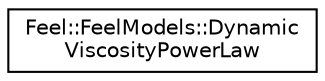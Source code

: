 digraph "Graphical Class Hierarchy"
{
 // LATEX_PDF_SIZE
  edge [fontname="Helvetica",fontsize="10",labelfontname="Helvetica",labelfontsize="10"];
  node [fontname="Helvetica",fontsize="10",shape=record];
  rankdir="LR";
  Node0 [label="Feel::FeelModels::Dynamic\lViscosityPowerLaw",height=0.2,width=0.4,color="black", fillcolor="white", style="filled",URL="$structFeel_1_1FeelModels_1_1DynamicViscosityPowerLaw.html",tooltip="Power Law parameters."];
}
